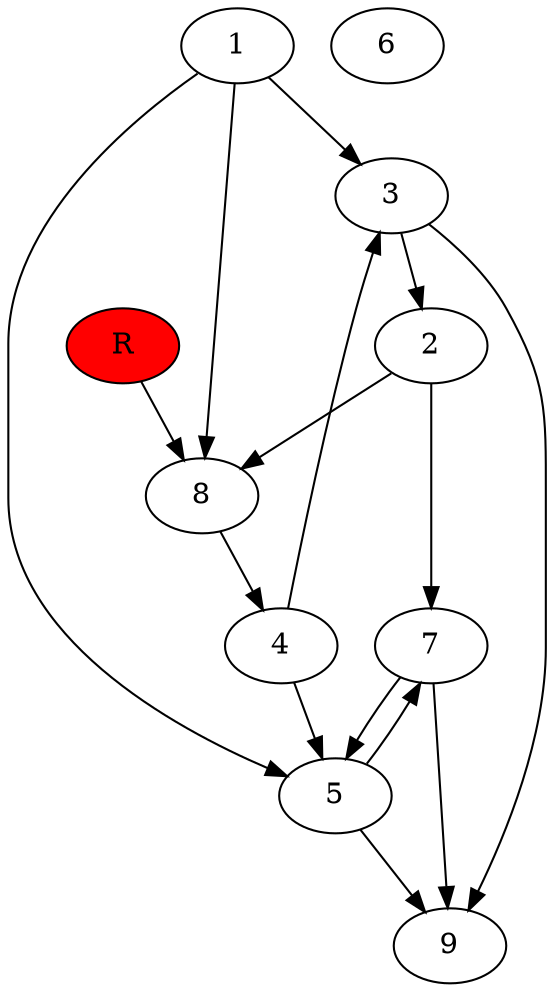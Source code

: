 digraph prb39155 {
	1
	2
	3
	4
	5
	6
	7
	8
	R [fillcolor="#ff0000" style=filled]
	1 -> 3
	1 -> 5
	1 -> 8
	2 -> 7
	2 -> 8
	3 -> 2
	3 -> 9
	4 -> 3
	4 -> 5
	5 -> 7
	5 -> 9
	7 -> 5
	7 -> 9
	8 -> 4
	R -> 8
}
